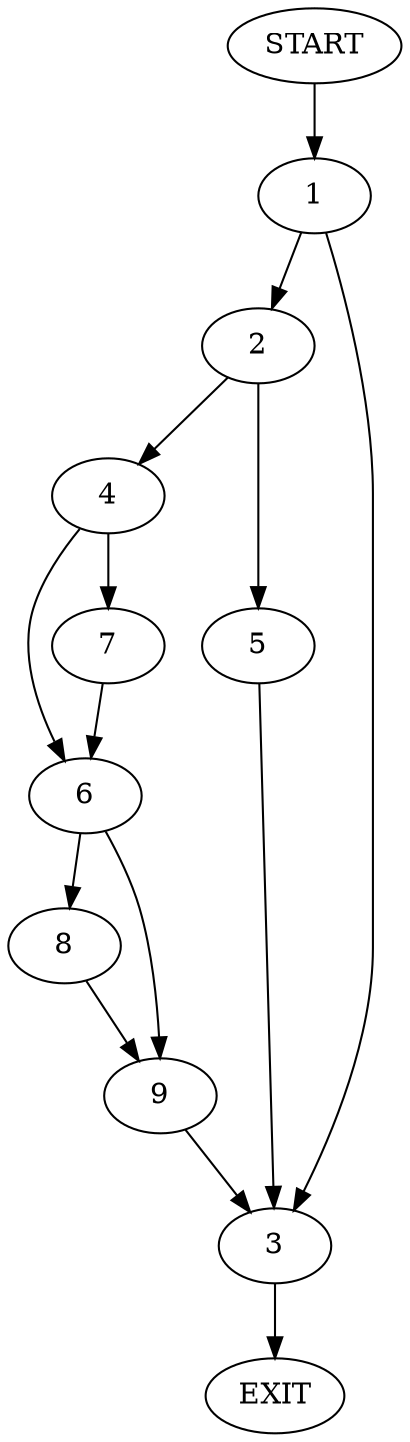 digraph {
0 [label="START"]
10 [label="EXIT"]
0 -> 1
1 -> 2
1 -> 3
2 -> 4
2 -> 5
3 -> 10
5 -> 3
4 -> 6
4 -> 7
7 -> 6
6 -> 8
6 -> 9
9 -> 3
8 -> 9
}
